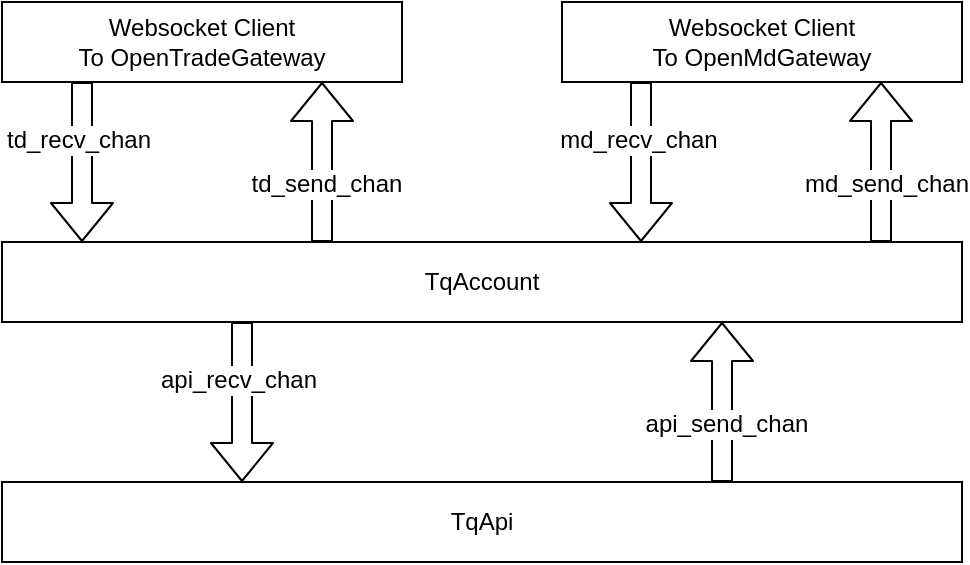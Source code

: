 <mxfile version="12.3.2" type="device" pages="3"><diagram id="dtV-rkcKMc5YYa02Nnzc" name="实盘运行数据流"><mxGraphModel dx="1421" dy="962" grid="1" gridSize="10" guides="1" tooltips="1" connect="1" arrows="1" fold="1" page="1" pageScale="1" pageWidth="827" pageHeight="1169" math="0" shadow="0"><root><mxCell id="0"/><mxCell id="1" parent="0"/><mxCell id="ALayfJoZNx6_47NM4t3w-1" value="Websocket Client&lt;br&gt;To OpenTradeGateway" style="rounded=0;whiteSpace=wrap;html=1;" parent="1" vertex="1"><mxGeometry x="200" y="120" width="200" height="40" as="geometry"/></mxCell><mxCell id="ALayfJoZNx6_47NM4t3w-2" value="Websocket Client&lt;br&gt;To OpenMdGateway" style="rounded=0;whiteSpace=wrap;html=1;" parent="1" vertex="1"><mxGeometry x="480" y="120" width="200" height="40" as="geometry"/></mxCell><mxCell id="ALayfJoZNx6_47NM4t3w-6" value="TqAccount" style="rounded=0;whiteSpace=wrap;html=1;" parent="1" vertex="1"><mxGeometry x="200" y="240" width="480" height="40" as="geometry"/></mxCell><mxCell id="ALayfJoZNx6_47NM4t3w-7" value="" style="shape=flexArrow;endArrow=classic;html=1;" parent="1" edge="1"><mxGeometry width="50" height="50" relative="1" as="geometry"><mxPoint x="320" y="280" as="sourcePoint"/><mxPoint x="320" y="360" as="targetPoint"/></mxGeometry></mxCell><mxCell id="ALayfJoZNx6_47NM4t3w-8" value="api_recv_chan" style="text;html=1;align=center;verticalAlign=middle;resizable=0;points=[];;labelBackgroundColor=#ffffff;" parent="ALayfJoZNx6_47NM4t3w-7" vertex="1" connectable="0"><mxGeometry x="-0.28" y="-2" relative="1" as="geometry"><mxPoint as="offset"/></mxGeometry></mxCell><mxCell id="ALayfJoZNx6_47NM4t3w-13" value="" style="shape=flexArrow;endArrow=classic;html=1;entryX=0.785;entryY=1;entryDx=0;entryDy=0;entryPerimeter=0;" parent="1" edge="1"><mxGeometry width="50" height="50" relative="1" as="geometry"><mxPoint x="560" y="360" as="sourcePoint"/><mxPoint x="560" y="280" as="targetPoint"/></mxGeometry></mxCell><mxCell id="ALayfJoZNx6_47NM4t3w-14" value="api_send_chan" style="text;html=1;align=center;verticalAlign=middle;resizable=0;points=[];;labelBackgroundColor=#ffffff;" parent="ALayfJoZNx6_47NM4t3w-13" vertex="1" connectable="0"><mxGeometry x="-0.28" y="-2" relative="1" as="geometry"><mxPoint as="offset"/></mxGeometry></mxCell><mxCell id="ALayfJoZNx6_47NM4t3w-15" value="TqApi" style="rounded=0;whiteSpace=wrap;html=1;" parent="1" vertex="1"><mxGeometry x="200" y="360" width="480" height="40" as="geometry"/></mxCell><mxCell id="ALayfJoZNx6_47NM4t3w-16" value="" style="shape=flexArrow;endArrow=classic;html=1;" parent="1" edge="1"><mxGeometry width="50" height="50" relative="1" as="geometry"><mxPoint x="240" y="160" as="sourcePoint"/><mxPoint x="240" y="240" as="targetPoint"/></mxGeometry></mxCell><mxCell id="ALayfJoZNx6_47NM4t3w-17" value="td_recv_chan" style="text;html=1;align=center;verticalAlign=middle;resizable=0;points=[];;labelBackgroundColor=#ffffff;" parent="ALayfJoZNx6_47NM4t3w-16" vertex="1" connectable="0"><mxGeometry x="-0.28" y="-2" relative="1" as="geometry"><mxPoint as="offset"/></mxGeometry></mxCell><mxCell id="ALayfJoZNx6_47NM4t3w-18" value="" style="shape=flexArrow;endArrow=classic;html=1;entryX=0.785;entryY=1;entryDx=0;entryDy=0;entryPerimeter=0;" parent="1" edge="1"><mxGeometry width="50" height="50" relative="1" as="geometry"><mxPoint x="360" y="240" as="sourcePoint"/><mxPoint x="360" y="160" as="targetPoint"/></mxGeometry></mxCell><mxCell id="ALayfJoZNx6_47NM4t3w-19" value="td_send_chan" style="text;html=1;align=center;verticalAlign=middle;resizable=0;points=[];;labelBackgroundColor=#ffffff;" parent="ALayfJoZNx6_47NM4t3w-18" vertex="1" connectable="0"><mxGeometry x="-0.28" y="-2" relative="1" as="geometry"><mxPoint as="offset"/></mxGeometry></mxCell><mxCell id="ALayfJoZNx6_47NM4t3w-20" value="" style="shape=flexArrow;endArrow=classic;html=1;" parent="1" edge="1"><mxGeometry width="50" height="50" relative="1" as="geometry"><mxPoint x="519.5" y="160" as="sourcePoint"/><mxPoint x="519.5" y="240" as="targetPoint"/></mxGeometry></mxCell><mxCell id="ALayfJoZNx6_47NM4t3w-21" value="md_recv_chan" style="text;html=1;align=center;verticalAlign=middle;resizable=0;points=[];;labelBackgroundColor=#ffffff;" parent="ALayfJoZNx6_47NM4t3w-20" vertex="1" connectable="0"><mxGeometry x="-0.28" y="-2" relative="1" as="geometry"><mxPoint as="offset"/></mxGeometry></mxCell><mxCell id="ALayfJoZNx6_47NM4t3w-22" value="" style="shape=flexArrow;endArrow=classic;html=1;entryX=0.785;entryY=1;entryDx=0;entryDy=0;entryPerimeter=0;" parent="1" edge="1"><mxGeometry width="50" height="50" relative="1" as="geometry"><mxPoint x="639.5" y="240" as="sourcePoint"/><mxPoint x="639.5" y="160" as="targetPoint"/></mxGeometry></mxCell><mxCell id="ALayfJoZNx6_47NM4t3w-23" value="md_send_chan" style="text;html=1;align=center;verticalAlign=middle;resizable=0;points=[];;labelBackgroundColor=#ffffff;" parent="ALayfJoZNx6_47NM4t3w-22" vertex="1" connectable="0"><mxGeometry x="-0.28" y="-2" relative="1" as="geometry"><mxPoint as="offset"/></mxGeometry></mxCell></root></mxGraphModel></diagram><diagram name="模拟运行" id="bOtUBa7IjBUxaNMDyaVp"><mxGraphModel dx="1421" dy="962" grid="1" gridSize="10" guides="1" tooltips="1" connect="1" arrows="1" fold="1" page="1" pageScale="1" pageWidth="827" pageHeight="1169" math="0" shadow="0"><root><mxCell id="Ixecjp6VrJQyz4Mkq679-0"/><mxCell id="Ixecjp6VrJQyz4Mkq679-1" parent="Ixecjp6VrJQyz4Mkq679-0"/><mxCell id="Ixecjp6VrJQyz4Mkq679-3" value="Websocket Client&lt;br&gt;To OpenMdGateway" style="rounded=0;whiteSpace=wrap;html=1;" parent="Ixecjp6VrJQyz4Mkq679-1" vertex="1"><mxGeometry x="480" y="120" width="200" height="40" as="geometry"/></mxCell><mxCell id="Ixecjp6VrJQyz4Mkq679-4" value="TqSim" style="rounded=0;whiteSpace=wrap;html=1;" parent="Ixecjp6VrJQyz4Mkq679-1" vertex="1"><mxGeometry x="200" y="240" width="480" height="40" as="geometry"/></mxCell><mxCell id="Ixecjp6VrJQyz4Mkq679-5" value="" style="shape=flexArrow;endArrow=classic;html=1;" parent="Ixecjp6VrJQyz4Mkq679-1" edge="1"><mxGeometry width="50" height="50" relative="1" as="geometry"><mxPoint x="320" y="280" as="sourcePoint"/><mxPoint x="320" y="360" as="targetPoint"/></mxGeometry></mxCell><mxCell id="Ixecjp6VrJQyz4Mkq679-6" value="api_recv_chan" style="text;html=1;align=center;verticalAlign=middle;resizable=0;points=[];;labelBackgroundColor=#ffffff;" parent="Ixecjp6VrJQyz4Mkq679-5" vertex="1" connectable="0"><mxGeometry x="-0.28" y="-2" relative="1" as="geometry"><mxPoint as="offset"/></mxGeometry></mxCell><mxCell id="Ixecjp6VrJQyz4Mkq679-7" value="" style="shape=flexArrow;endArrow=classic;html=1;entryX=0.785;entryY=1;entryDx=0;entryDy=0;entryPerimeter=0;" parent="Ixecjp6VrJQyz4Mkq679-1" edge="1"><mxGeometry width="50" height="50" relative="1" as="geometry"><mxPoint x="560" y="360" as="sourcePoint"/><mxPoint x="560" y="280" as="targetPoint"/></mxGeometry></mxCell><mxCell id="Ixecjp6VrJQyz4Mkq679-8" value="api_send_chan" style="text;html=1;align=center;verticalAlign=middle;resizable=0;points=[];;labelBackgroundColor=#ffffff;" parent="Ixecjp6VrJQyz4Mkq679-7" vertex="1" connectable="0"><mxGeometry x="-0.28" y="-2" relative="1" as="geometry"><mxPoint as="offset"/></mxGeometry></mxCell><mxCell id="Ixecjp6VrJQyz4Mkq679-9" value="TqApi" style="rounded=0;whiteSpace=wrap;html=1;" parent="Ixecjp6VrJQyz4Mkq679-1" vertex="1"><mxGeometry x="200" y="360" width="480" height="40" as="geometry"/></mxCell><mxCell id="Ixecjp6VrJQyz4Mkq679-14" value="" style="shape=flexArrow;endArrow=classic;html=1;" parent="Ixecjp6VrJQyz4Mkq679-1" edge="1"><mxGeometry width="50" height="50" relative="1" as="geometry"><mxPoint x="519.5" y="160" as="sourcePoint"/><mxPoint x="519.5" y="240" as="targetPoint"/></mxGeometry></mxCell><mxCell id="Ixecjp6VrJQyz4Mkq679-15" value="md_recv_chan" style="text;html=1;align=center;verticalAlign=middle;resizable=0;points=[];;labelBackgroundColor=#ffffff;" parent="Ixecjp6VrJQyz4Mkq679-14" vertex="1" connectable="0"><mxGeometry x="-0.28" y="-2" relative="1" as="geometry"><mxPoint as="offset"/></mxGeometry></mxCell><mxCell id="Ixecjp6VrJQyz4Mkq679-16" value="" style="shape=flexArrow;endArrow=classic;html=1;entryX=0.785;entryY=1;entryDx=0;entryDy=0;entryPerimeter=0;" parent="Ixecjp6VrJQyz4Mkq679-1" edge="1"><mxGeometry width="50" height="50" relative="1" as="geometry"><mxPoint x="639.5" y="240" as="sourcePoint"/><mxPoint x="639.5" y="160" as="targetPoint"/></mxGeometry></mxCell><mxCell id="Ixecjp6VrJQyz4Mkq679-17" value="md_send_chan" style="text;html=1;align=center;verticalAlign=middle;resizable=0;points=[];;labelBackgroundColor=#ffffff;" parent="Ixecjp6VrJQyz4Mkq679-16" vertex="1" connectable="0"><mxGeometry x="-0.28" y="-2" relative="1" as="geometry"><mxPoint as="offset"/></mxGeometry></mxCell></root></mxGraphModel></diagram><diagram name="回测" id="Lelhd7oFnOBUus14Kyz_"><mxGraphModel dx="1421" dy="962" grid="1" gridSize="10" guides="1" tooltips="1" connect="1" arrows="1" fold="1" page="1" pageScale="1" pageWidth="827" pageHeight="1169" math="0" shadow="0"><root><mxCell id="R1qNicmFSOE2TsRsB7Us-0"/><mxCell id="R1qNicmFSOE2TsRsB7Us-1" parent="R1qNicmFSOE2TsRsB7Us-0"/><mxCell id="R1qNicmFSOE2TsRsB7Us-2" value="Websocket Client&lt;br&gt;To OpenMdGateway" style="rounded=0;whiteSpace=wrap;html=1;" parent="R1qNicmFSOE2TsRsB7Us-1" vertex="1"><mxGeometry x="440" y="160" width="200" height="40" as="geometry"/></mxCell><mxCell id="R1qNicmFSOE2TsRsB7Us-3" value="TqSim" style="rounded=0;whiteSpace=wrap;html=1;" parent="R1qNicmFSOE2TsRsB7Us-1" vertex="1"><mxGeometry x="160" y="400" width="480" height="40" as="geometry"/></mxCell><mxCell id="R1qNicmFSOE2TsRsB7Us-4" value="" style="shape=flexArrow;endArrow=classic;html=1;" parent="R1qNicmFSOE2TsRsB7Us-1" edge="1"><mxGeometry width="50" height="50" relative="1" as="geometry"><mxPoint x="280" y="440" as="sourcePoint"/><mxPoint x="280" y="520" as="targetPoint"/></mxGeometry></mxCell><mxCell id="R1qNicmFSOE2TsRsB7Us-5" value="api_recv_chan" style="text;html=1;align=center;verticalAlign=middle;resizable=0;points=[];;labelBackgroundColor=#ffffff;" parent="R1qNicmFSOE2TsRsB7Us-4" vertex="1" connectable="0"><mxGeometry x="-0.28" y="-2" relative="1" as="geometry"><mxPoint as="offset"/></mxGeometry></mxCell><mxCell id="R1qNicmFSOE2TsRsB7Us-6" value="" style="shape=flexArrow;endArrow=classic;html=1;entryX=0.785;entryY=1;entryDx=0;entryDy=0;entryPerimeter=0;" parent="R1qNicmFSOE2TsRsB7Us-1" edge="1"><mxGeometry width="50" height="50" relative="1" as="geometry"><mxPoint x="520" y="520" as="sourcePoint"/><mxPoint x="520" y="440" as="targetPoint"/></mxGeometry></mxCell><mxCell id="R1qNicmFSOE2TsRsB7Us-7" value="api_send_chan" style="text;html=1;align=center;verticalAlign=middle;resizable=0;points=[];;labelBackgroundColor=#ffffff;" parent="R1qNicmFSOE2TsRsB7Us-6" vertex="1" connectable="0"><mxGeometry x="-0.28" y="-2" relative="1" as="geometry"><mxPoint as="offset"/></mxGeometry></mxCell><mxCell id="R1qNicmFSOE2TsRsB7Us-8" value="TqApi" style="rounded=0;whiteSpace=wrap;html=1;" parent="R1qNicmFSOE2TsRsB7Us-1" vertex="1"><mxGeometry x="160" y="520" width="480" height="40" as="geometry"/></mxCell><mxCell id="R1qNicmFSOE2TsRsB7Us-9" value="" style="shape=flexArrow;endArrow=classic;html=1;" parent="R1qNicmFSOE2TsRsB7Us-1" edge="1"><mxGeometry width="50" height="50" relative="1" as="geometry"><mxPoint x="479.5" y="200" as="sourcePoint"/><mxPoint x="479.5" y="280" as="targetPoint"/></mxGeometry></mxCell><mxCell id="R1qNicmFSOE2TsRsB7Us-10" value="md_recv_chan" style="text;html=1;align=center;verticalAlign=middle;resizable=0;points=[];;labelBackgroundColor=#ffffff;" parent="R1qNicmFSOE2TsRsB7Us-9" vertex="1" connectable="0"><mxGeometry x="-0.28" y="-2" relative="1" as="geometry"><mxPoint as="offset"/></mxGeometry></mxCell><mxCell id="R1qNicmFSOE2TsRsB7Us-11" value="" style="shape=flexArrow;endArrow=classic;html=1;entryX=0.785;entryY=1;entryDx=0;entryDy=0;entryPerimeter=0;" parent="R1qNicmFSOE2TsRsB7Us-1" edge="1"><mxGeometry width="50" height="50" relative="1" as="geometry"><mxPoint x="599.5" y="280" as="sourcePoint"/><mxPoint x="599.5" y="200" as="targetPoint"/></mxGeometry></mxCell><mxCell id="R1qNicmFSOE2TsRsB7Us-12" value="md_send_chan" style="text;html=1;align=center;verticalAlign=middle;resizable=0;points=[];;labelBackgroundColor=#ffffff;" parent="R1qNicmFSOE2TsRsB7Us-11" vertex="1" connectable="0"><mxGeometry x="-0.28" y="-2" relative="1" as="geometry"><mxPoint as="offset"/></mxGeometry></mxCell><mxCell id="c3NPNXg5pk3LVVBGAMO_-0" value="TqBacktest" style="rounded=0;whiteSpace=wrap;html=1;" vertex="1" parent="R1qNicmFSOE2TsRsB7Us-1"><mxGeometry x="160" y="280" width="480" height="40" as="geometry"/></mxCell><mxCell id="c3NPNXg5pk3LVVBGAMO_-1" value="" style="shape=flexArrow;endArrow=classic;html=1;" edge="1" parent="R1qNicmFSOE2TsRsB7Us-1"><mxGeometry width="50" height="50" relative="1" as="geometry"><mxPoint x="280" y="320" as="sourcePoint"/><mxPoint x="280" y="400" as="targetPoint"/></mxGeometry></mxCell><mxCell id="c3NPNXg5pk3LVVBGAMO_-2" value="backtest_recv_chan" style="text;html=1;align=center;verticalAlign=middle;resizable=0;points=[];;labelBackgroundColor=#ffffff;" vertex="1" connectable="0" parent="c3NPNXg5pk3LVVBGAMO_-1"><mxGeometry x="-0.28" y="-2" relative="1" as="geometry"><mxPoint as="offset"/></mxGeometry></mxCell><mxCell id="c3NPNXg5pk3LVVBGAMO_-3" value="" style="shape=flexArrow;endArrow=classic;html=1;entryX=0.785;entryY=1;entryDx=0;entryDy=0;entryPerimeter=0;" edge="1" parent="R1qNicmFSOE2TsRsB7Us-1"><mxGeometry width="50" height="50" relative="1" as="geometry"><mxPoint x="520" y="400" as="sourcePoint"/><mxPoint x="520" y="320" as="targetPoint"/></mxGeometry></mxCell><mxCell id="c3NPNXg5pk3LVVBGAMO_-4" value="backtest_send_chan" style="text;html=1;align=center;verticalAlign=middle;resizable=0;points=[];;labelBackgroundColor=#ffffff;" vertex="1" connectable="0" parent="c3NPNXg5pk3LVVBGAMO_-3"><mxGeometry x="-0.28" y="-2" relative="1" as="geometry"><mxPoint as="offset"/></mxGeometry></mxCell></root></mxGraphModel></diagram></mxfile>